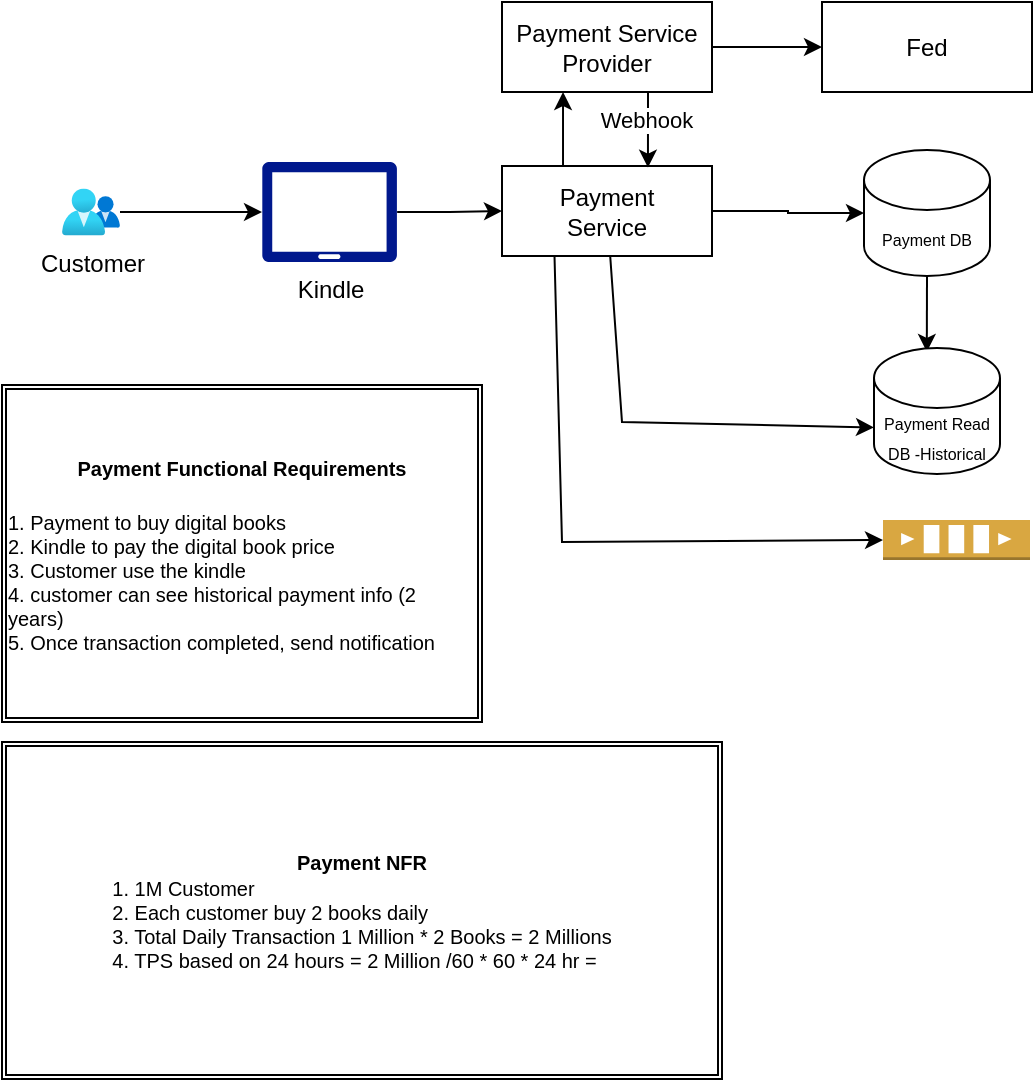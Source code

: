 <mxfile version="21.6.6" type="github">
  <diagram name="Page-1" id="Fb9-ct8cxMX9iDDbKmGB">
    <mxGraphModel dx="687" dy="395" grid="1" gridSize="10" guides="1" tooltips="1" connect="1" arrows="1" fold="1" page="1" pageScale="1" pageWidth="850" pageHeight="1100" math="0" shadow="0">
      <root>
        <mxCell id="0" />
        <mxCell id="1" parent="0" />
        <mxCell id="4ZLLLVaVwEZqjzIY2rx8-5" value="" style="edgeStyle=orthogonalEdgeStyle;rounded=0;orthogonalLoop=1;jettySize=auto;html=1;" edge="1" parent="1" source="4ZLLLVaVwEZqjzIY2rx8-1" target="4ZLLLVaVwEZqjzIY2rx8-4">
          <mxGeometry relative="1" as="geometry" />
        </mxCell>
        <mxCell id="4ZLLLVaVwEZqjzIY2rx8-1" value="Kindle" style="sketch=0;aspect=fixed;pointerEvents=1;shadow=0;dashed=0;html=1;strokeColor=none;labelPosition=center;verticalLabelPosition=bottom;verticalAlign=top;align=center;fillColor=#00188D;shape=mxgraph.azure.tablet;" vertex="1" parent="1">
          <mxGeometry x="160" y="120" width="67.57" height="50" as="geometry" />
        </mxCell>
        <mxCell id="4ZLLLVaVwEZqjzIY2rx8-3" value="" style="edgeStyle=orthogonalEdgeStyle;rounded=0;orthogonalLoop=1;jettySize=auto;html=1;" edge="1" parent="1" source="4ZLLLVaVwEZqjzIY2rx8-2" target="4ZLLLVaVwEZqjzIY2rx8-1">
          <mxGeometry relative="1" as="geometry" />
        </mxCell>
        <mxCell id="4ZLLLVaVwEZqjzIY2rx8-2" value="Customer" style="image;aspect=fixed;html=1;points=[];align=center;fontSize=12;image=img/lib/azure2/management_governance/My_Customers.svg;" vertex="1" parent="1">
          <mxGeometry x="60" y="133.23" width="29" height="23.54" as="geometry" />
        </mxCell>
        <mxCell id="4ZLLLVaVwEZqjzIY2rx8-8" value="" style="edgeStyle=orthogonalEdgeStyle;rounded=0;orthogonalLoop=1;jettySize=auto;html=1;" edge="1" parent="1">
          <mxGeometry relative="1" as="geometry">
            <mxPoint x="310.517" y="122" as="sourcePoint" />
            <mxPoint x="310.517" y="85" as="targetPoint" />
          </mxGeometry>
        </mxCell>
        <mxCell id="4ZLLLVaVwEZqjzIY2rx8-11" value="" style="edgeStyle=orthogonalEdgeStyle;rounded=0;orthogonalLoop=1;jettySize=auto;html=1;" edge="1" parent="1" source="4ZLLLVaVwEZqjzIY2rx8-4" target="4ZLLLVaVwEZqjzIY2rx8-10">
          <mxGeometry relative="1" as="geometry" />
        </mxCell>
        <mxCell id="4ZLLLVaVwEZqjzIY2rx8-19" style="edgeStyle=none;rounded=0;orthogonalLoop=1;jettySize=auto;html=1;entryX=0;entryY=0;entryDx=0;entryDy=39.75;entryPerimeter=0;" edge="1" parent="1" source="4ZLLLVaVwEZqjzIY2rx8-4" target="4ZLLLVaVwEZqjzIY2rx8-16">
          <mxGeometry relative="1" as="geometry">
            <Array as="points">
              <mxPoint x="340" y="250" />
            </Array>
          </mxGeometry>
        </mxCell>
        <mxCell id="4ZLLLVaVwEZqjzIY2rx8-48" style="edgeStyle=none;rounded=0;orthogonalLoop=1;jettySize=auto;html=1;exitX=0.25;exitY=1;exitDx=0;exitDy=0;entryX=0;entryY=0.5;entryDx=0;entryDy=0;entryPerimeter=0;" edge="1" parent="1" source="4ZLLLVaVwEZqjzIY2rx8-4" target="4ZLLLVaVwEZqjzIY2rx8-47">
          <mxGeometry relative="1" as="geometry">
            <Array as="points">
              <mxPoint x="310" y="310" />
            </Array>
          </mxGeometry>
        </mxCell>
        <mxCell id="4ZLLLVaVwEZqjzIY2rx8-4" value="Payment&lt;br&gt;Service" style="rounded=0;whiteSpace=wrap;html=1;" vertex="1" parent="1">
          <mxGeometry x="280" y="122" width="105" height="45" as="geometry" />
        </mxCell>
        <mxCell id="4ZLLLVaVwEZqjzIY2rx8-9" value="" style="edgeStyle=orthogonalEdgeStyle;rounded=0;orthogonalLoop=1;jettySize=auto;html=1;" edge="1" parent="1" source="4ZLLLVaVwEZqjzIY2rx8-6" target="4ZLLLVaVwEZqjzIY2rx8-7">
          <mxGeometry relative="1" as="geometry" />
        </mxCell>
        <mxCell id="4ZLLLVaVwEZqjzIY2rx8-12" style="edgeStyle=orthogonalEdgeStyle;rounded=0;orthogonalLoop=1;jettySize=auto;html=1;exitX=0.75;exitY=1;exitDx=0;exitDy=0;entryX=0.695;entryY=0.018;entryDx=0;entryDy=0;entryPerimeter=0;" edge="1" parent="1" source="4ZLLLVaVwEZqjzIY2rx8-6" target="4ZLLLVaVwEZqjzIY2rx8-4">
          <mxGeometry relative="1" as="geometry" />
        </mxCell>
        <mxCell id="4ZLLLVaVwEZqjzIY2rx8-14" value="Webhook" style="edgeLabel;html=1;align=center;verticalAlign=middle;resizable=0;points=[];" vertex="1" connectable="0" parent="4ZLLLVaVwEZqjzIY2rx8-12">
          <mxGeometry x="-0.115" y="-1" relative="1" as="geometry">
            <mxPoint as="offset" />
          </mxGeometry>
        </mxCell>
        <mxCell id="4ZLLLVaVwEZqjzIY2rx8-6" value="Payment Service Provider" style="rounded=0;whiteSpace=wrap;html=1;" vertex="1" parent="1">
          <mxGeometry x="280" y="40" width="105" height="45" as="geometry" />
        </mxCell>
        <mxCell id="4ZLLLVaVwEZqjzIY2rx8-7" value="Fed" style="rounded=0;whiteSpace=wrap;html=1;" vertex="1" parent="1">
          <mxGeometry x="440" y="40" width="105" height="45" as="geometry" />
        </mxCell>
        <mxCell id="4ZLLLVaVwEZqjzIY2rx8-17" style="edgeStyle=none;rounded=0;orthogonalLoop=1;jettySize=auto;html=1;exitX=0.5;exitY=1;exitDx=0;exitDy=0;exitPerimeter=0;entryX=0.419;entryY=0.031;entryDx=0;entryDy=0;entryPerimeter=0;" edge="1" parent="1" source="4ZLLLVaVwEZqjzIY2rx8-10" target="4ZLLLVaVwEZqjzIY2rx8-16">
          <mxGeometry relative="1" as="geometry" />
        </mxCell>
        <mxCell id="4ZLLLVaVwEZqjzIY2rx8-10" value="&lt;font style=&quot;font-size: 8px;&quot;&gt;Payment DB&lt;/font&gt;" style="shape=cylinder3;whiteSpace=wrap;html=1;boundedLbl=1;backgroundOutline=1;size=15;" vertex="1" parent="1">
          <mxGeometry x="461" y="114" width="63" height="63" as="geometry" />
        </mxCell>
        <mxCell id="4ZLLLVaVwEZqjzIY2rx8-16" value="&lt;font style=&quot;font-size: 8px;&quot;&gt;&lt;br&gt;Payment Read DB -Historical&lt;br&gt;&lt;br&gt;&lt;/font&gt;" style="shape=cylinder3;whiteSpace=wrap;html=1;boundedLbl=1;backgroundOutline=1;size=15;" vertex="1" parent="1">
          <mxGeometry x="466" y="213" width="63" height="63" as="geometry" />
        </mxCell>
        <mxCell id="4ZLLLVaVwEZqjzIY2rx8-43" value="&lt;font style=&quot;font-size: 10px;&quot;&gt;&lt;font style=&quot;font-size: 10px;&quot;&gt;&lt;b&gt;Payment Functional Requirements&lt;br&gt;&lt;/b&gt;&lt;/font&gt;&lt;br&gt;&lt;div style=&quot;text-align: left;&quot;&gt;&lt;span style=&quot;background-color: initial;&quot;&gt;1. Payment to buy digital books&lt;/span&gt;&lt;/div&gt;&lt;div style=&quot;text-align: left;&quot;&gt;&lt;span style=&quot;background-color: initial;&quot;&gt;2. Kindle to pay the digital book price&lt;/span&gt;&lt;/div&gt;&lt;div style=&quot;text-align: left;&quot;&gt;&lt;span style=&quot;background-color: initial;&quot;&gt;3. Customer use the kindle&lt;/span&gt;&lt;/div&gt;&lt;div style=&quot;text-align: left;&quot;&gt;&lt;span style=&quot;background-color: initial;&quot;&gt;4. customer can see historical payment info (2 years)&lt;/span&gt;&lt;/div&gt;&lt;div style=&quot;text-align: left;&quot;&gt;5. Once transaction completed, send notification&lt;span style=&quot;background-color: initial; white-space: pre;&quot;&gt;&#x9;&lt;/span&gt;&lt;/div&gt;&lt;/font&gt;" style="shape=ext;double=1;rounded=0;whiteSpace=wrap;html=1;" vertex="1" parent="1">
          <mxGeometry x="30" y="231.5" width="240" height="168.5" as="geometry" />
        </mxCell>
        <mxCell id="4ZLLLVaVwEZqjzIY2rx8-45" style="edgeStyle=none;rounded=0;orthogonalLoop=1;jettySize=auto;html=1;exitX=0.75;exitY=0;exitDx=0;exitDy=0;" edge="1" parent="1" source="4ZLLLVaVwEZqjzIY2rx8-43" target="4ZLLLVaVwEZqjzIY2rx8-43">
          <mxGeometry relative="1" as="geometry" />
        </mxCell>
        <mxCell id="4ZLLLVaVwEZqjzIY2rx8-46" value="&lt;font style=&quot;font-size: 10px;&quot;&gt;&lt;font style=&quot;font-size: 10px;&quot;&gt;&lt;b&gt;Payment NFR&lt;/b&gt;&lt;/font&gt;&lt;br&gt;&lt;div style=&quot;text-align: left;&quot;&gt;&lt;span style=&quot;background-color: initial;&quot;&gt;1. 1M Customer&lt;/span&gt;&lt;/div&gt;&lt;div style=&quot;text-align: left;&quot;&gt;&lt;span style=&quot;background-color: initial;&quot;&gt;2. Each customer buy 2 books daily&lt;/span&gt;&lt;br&gt;&lt;/div&gt;&lt;div style=&quot;text-align: left;&quot;&gt;&lt;span style=&quot;background-color: initial;&quot;&gt;3. Total Daily Transaction 1 Million * 2 Books = 2 Millions&lt;/span&gt;&lt;/div&gt;&lt;div style=&quot;text-align: left;&quot;&gt;&lt;span style=&quot;background-color: initial;&quot;&gt;4. TPS based on 24 hours = 2 Million /60 * 60 * 24 hr =&amp;nbsp;&lt;/span&gt;&lt;/div&gt;&lt;/font&gt;" style="shape=ext;double=1;rounded=0;whiteSpace=wrap;html=1;" vertex="1" parent="1">
          <mxGeometry x="30" y="410" width="360" height="168.5" as="geometry" />
        </mxCell>
        <mxCell id="4ZLLLVaVwEZqjzIY2rx8-47" value="" style="outlineConnect=0;dashed=0;verticalLabelPosition=bottom;verticalAlign=top;align=center;html=1;shape=mxgraph.aws3.queue;fillColor=#D9A741;gradientColor=none;" vertex="1" parent="1">
          <mxGeometry x="470.5" y="299" width="73.5" height="20" as="geometry" />
        </mxCell>
      </root>
    </mxGraphModel>
  </diagram>
</mxfile>
